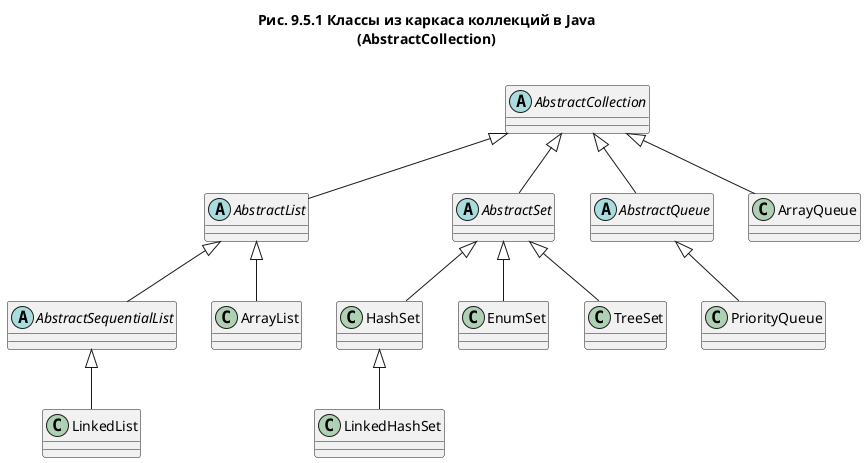 @startuml
title
Рис. 9.5.1 Классы из каркаса коллекций в Java
(AbstractCollection)

end title

abstract class "AbstractCollection" as cl1 {}
abstract class "AbstractList" as cl2 {}
abstract class "AbstractSet" as cl3 {}
abstract class "AbstractQueue" as cl4 {}

abstract class "AbstractSequentialList" as cl5 {}
class "LinkedList" as cl6 {}
class "ArrayList" as cl7 {}

class "HashSet" as cl8 {}
class "LinkedHashSet" as cl9 {}
class "EnumSet" as cl10 {}
class "TreeSet" as cl11 {}

class "PriorityQueue" as cl12 {}
class "ArrayQueue" as cl13 {}


cl1 <|-- cl2
cl1 <|-- cl3
cl1 <|-- cl4

cl2 <|-- cl5
cl5 <|-- cl6
cl2 <|-- cl7

cl3 <|-- cl8
cl8 <|-- cl9
cl3 <|-- cl10
cl3 <|-- cl11

cl4 <|-- cl12
cl1 <|-- cl13

@enduml
